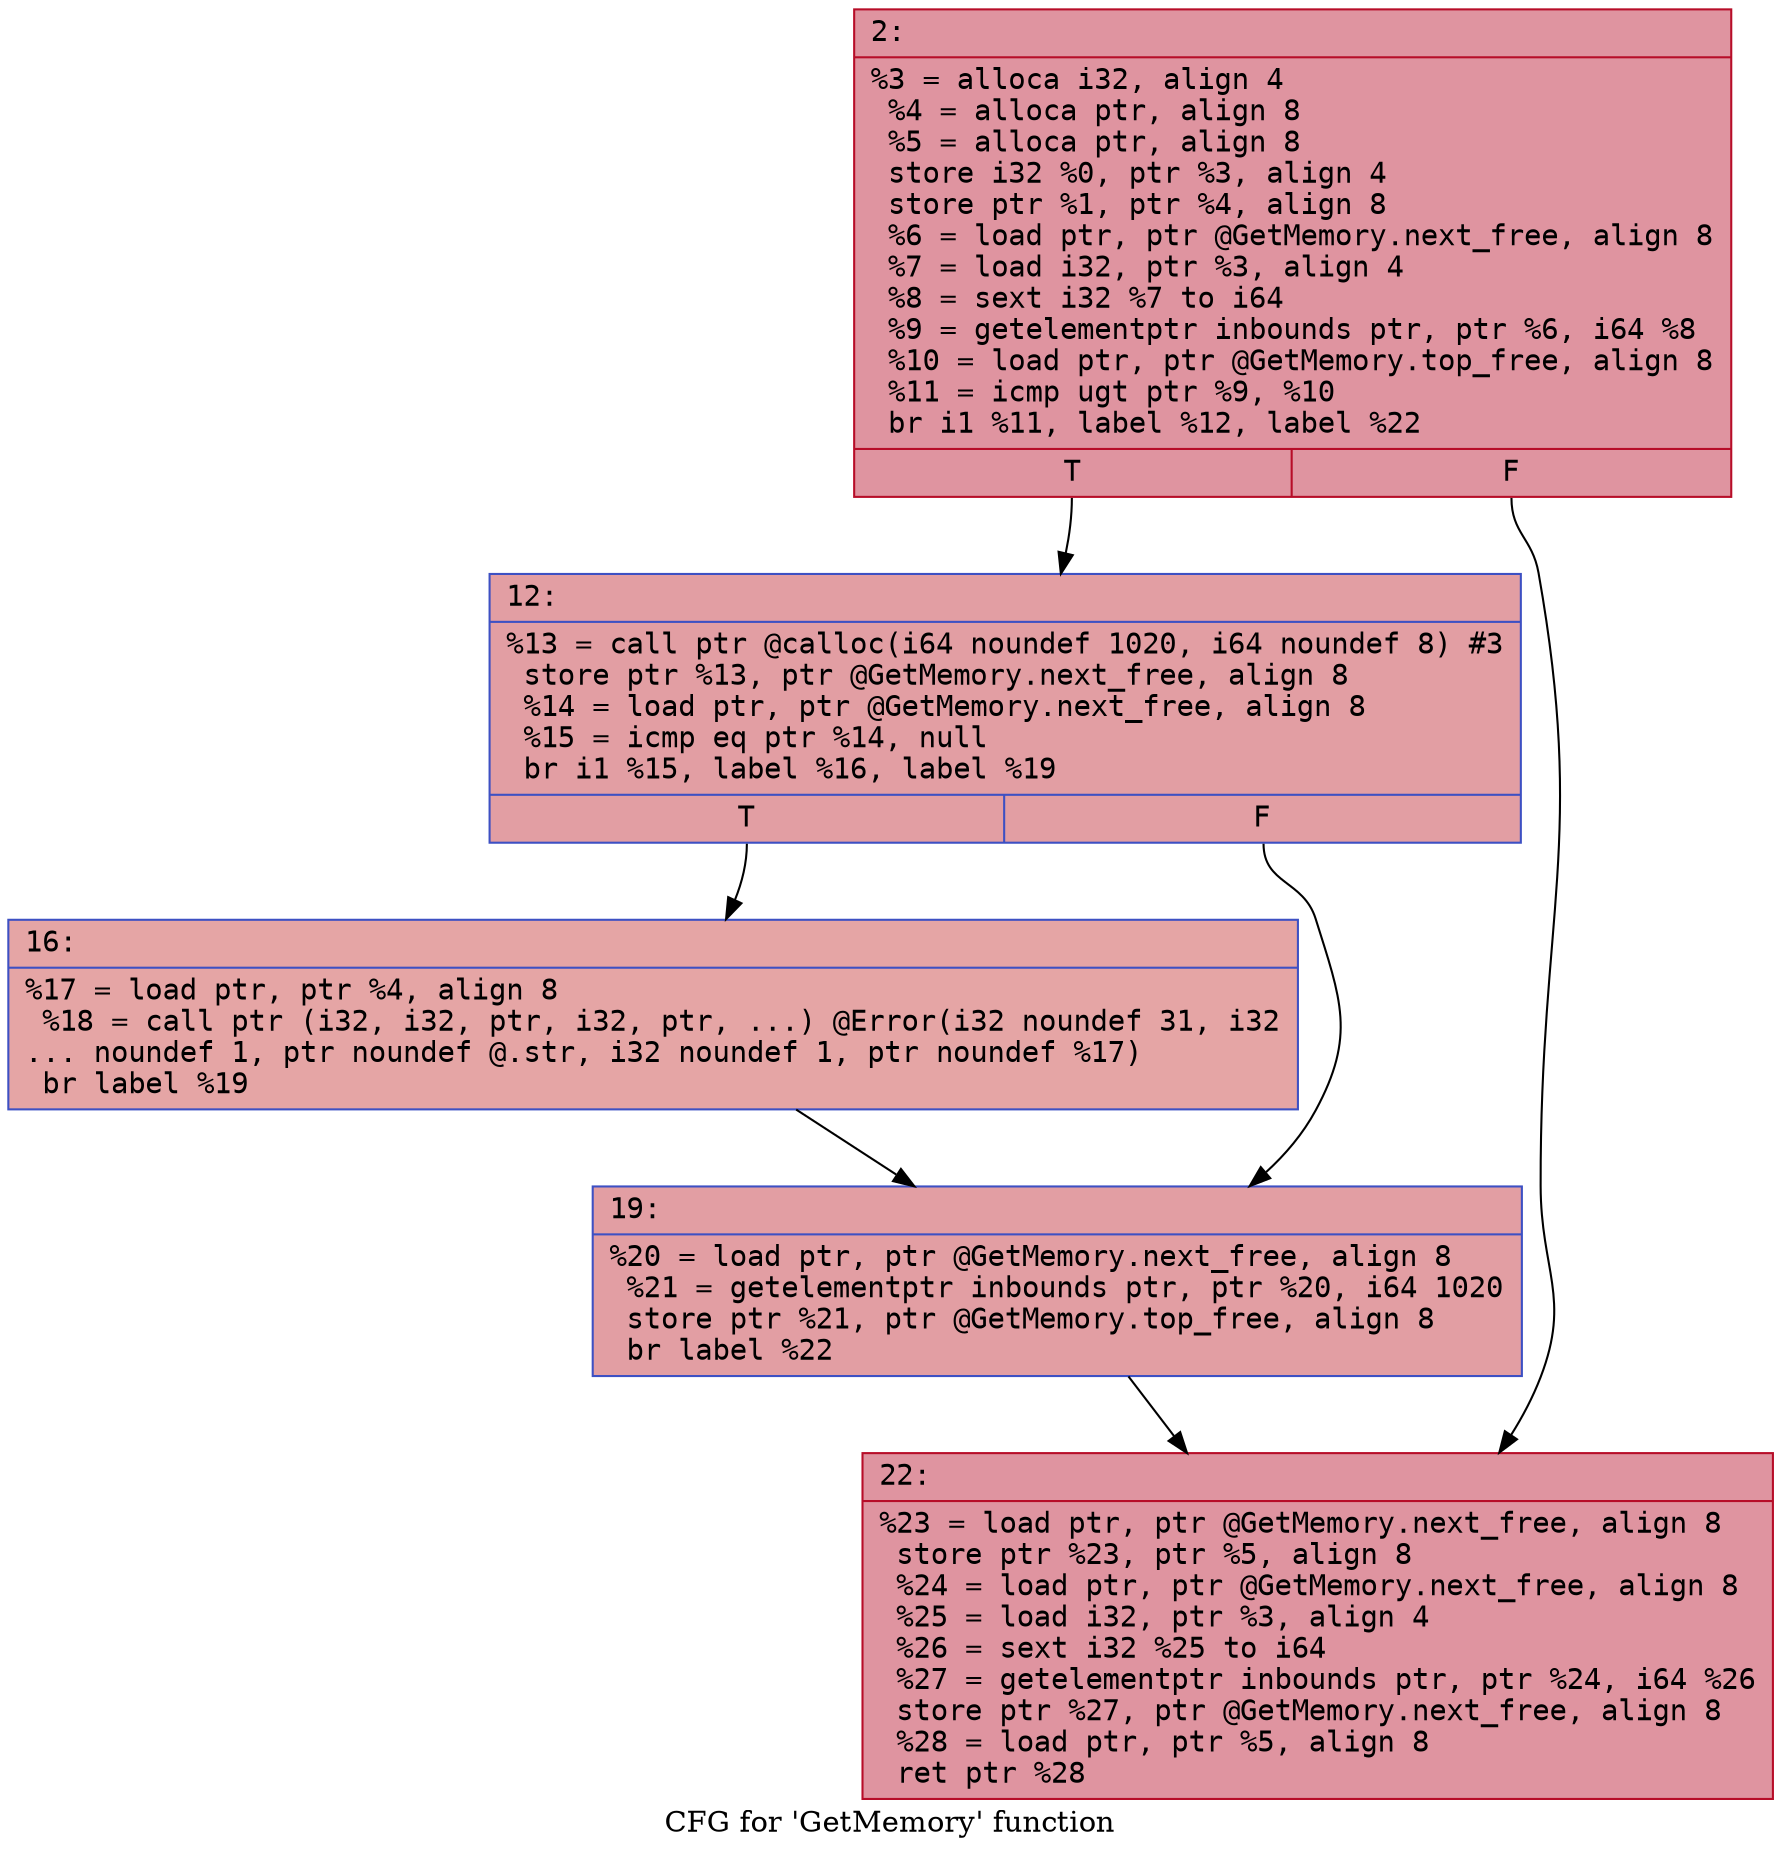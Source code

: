 digraph "CFG for 'GetMemory' function" {
	label="CFG for 'GetMemory' function";

	Node0x600001a1c050 [shape=record,color="#b70d28ff", style=filled, fillcolor="#b70d2870" fontname="Courier",label="{2:\l|  %3 = alloca i32, align 4\l  %4 = alloca ptr, align 8\l  %5 = alloca ptr, align 8\l  store i32 %0, ptr %3, align 4\l  store ptr %1, ptr %4, align 8\l  %6 = load ptr, ptr @GetMemory.next_free, align 8\l  %7 = load i32, ptr %3, align 4\l  %8 = sext i32 %7 to i64\l  %9 = getelementptr inbounds ptr, ptr %6, i64 %8\l  %10 = load ptr, ptr @GetMemory.top_free, align 8\l  %11 = icmp ugt ptr %9, %10\l  br i1 %11, label %12, label %22\l|{<s0>T|<s1>F}}"];
	Node0x600001a1c050:s0 -> Node0x600001a1c0a0[tooltip="2 -> 12\nProbability 50.00%" ];
	Node0x600001a1c050:s1 -> Node0x600001a1c190[tooltip="2 -> 22\nProbability 50.00%" ];
	Node0x600001a1c0a0 [shape=record,color="#3d50c3ff", style=filled, fillcolor="#be242e70" fontname="Courier",label="{12:\l|  %13 = call ptr @calloc(i64 noundef 1020, i64 noundef 8) #3\l  store ptr %13, ptr @GetMemory.next_free, align 8\l  %14 = load ptr, ptr @GetMemory.next_free, align 8\l  %15 = icmp eq ptr %14, null\l  br i1 %15, label %16, label %19\l|{<s0>T|<s1>F}}"];
	Node0x600001a1c0a0:s0 -> Node0x600001a1c0f0[tooltip="12 -> 16\nProbability 37.50%" ];
	Node0x600001a1c0a0:s1 -> Node0x600001a1c140[tooltip="12 -> 19\nProbability 62.50%" ];
	Node0x600001a1c0f0 [shape=record,color="#3d50c3ff", style=filled, fillcolor="#c5333470" fontname="Courier",label="{16:\l|  %17 = load ptr, ptr %4, align 8\l  %18 = call ptr (i32, i32, ptr, i32, ptr, ...) @Error(i32 noundef 31, i32\l... noundef 1, ptr noundef @.str, i32 noundef 1, ptr noundef %17)\l  br label %19\l}"];
	Node0x600001a1c0f0 -> Node0x600001a1c140[tooltip="16 -> 19\nProbability 100.00%" ];
	Node0x600001a1c140 [shape=record,color="#3d50c3ff", style=filled, fillcolor="#be242e70" fontname="Courier",label="{19:\l|  %20 = load ptr, ptr @GetMemory.next_free, align 8\l  %21 = getelementptr inbounds ptr, ptr %20, i64 1020\l  store ptr %21, ptr @GetMemory.top_free, align 8\l  br label %22\l}"];
	Node0x600001a1c140 -> Node0x600001a1c190[tooltip="19 -> 22\nProbability 100.00%" ];
	Node0x600001a1c190 [shape=record,color="#b70d28ff", style=filled, fillcolor="#b70d2870" fontname="Courier",label="{22:\l|  %23 = load ptr, ptr @GetMemory.next_free, align 8\l  store ptr %23, ptr %5, align 8\l  %24 = load ptr, ptr @GetMemory.next_free, align 8\l  %25 = load i32, ptr %3, align 4\l  %26 = sext i32 %25 to i64\l  %27 = getelementptr inbounds ptr, ptr %24, i64 %26\l  store ptr %27, ptr @GetMemory.next_free, align 8\l  %28 = load ptr, ptr %5, align 8\l  ret ptr %28\l}"];
}
